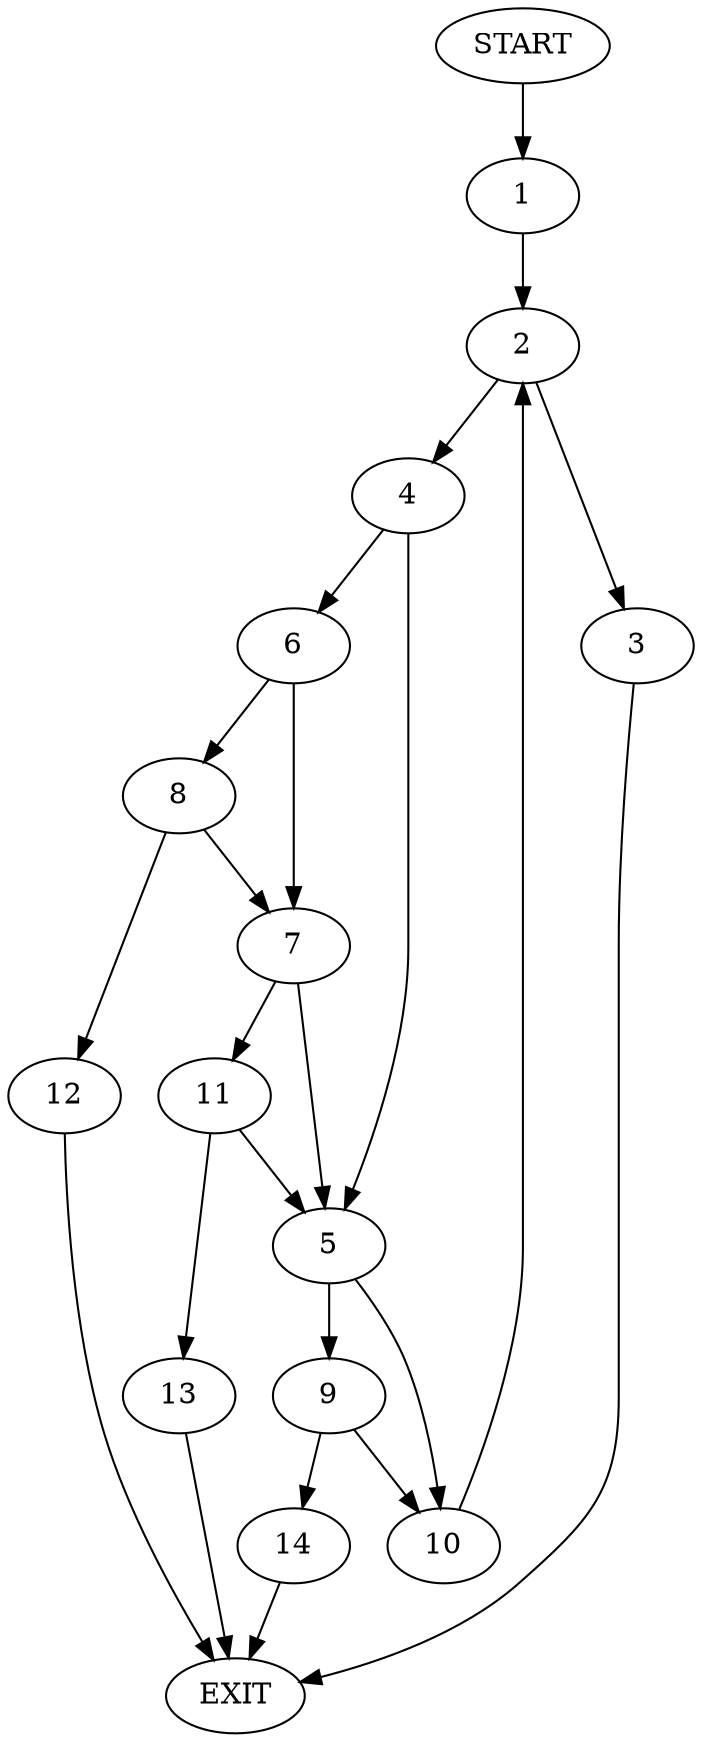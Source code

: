 digraph {
0 [label="START"]
15 [label="EXIT"]
0 -> 1
1 -> 2
2 -> 3
2 -> 4
4 -> 5
4 -> 6
3 -> 15
6 -> 7
6 -> 8
5 -> 9
5 -> 10
7 -> 11
7 -> 5
8 -> 12
8 -> 7
12 -> 15
11 -> 13
11 -> 5
13 -> 15
9 -> 10
9 -> 14
10 -> 2
14 -> 15
}
